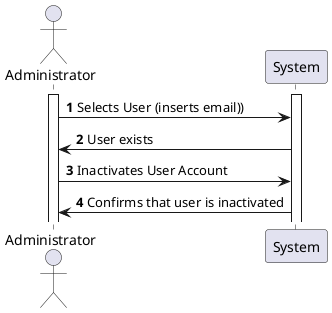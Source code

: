 @startuml
autonumber
actor "Administrator"
participant "System"
activate "Administrator"
activate "System"
"Administrator"->"System" : Selects User (inserts email))
"System" -> "Administrator" : User exists
"Administrator"-> "System" : Inactivates User Account
"System" -> "Administrator" : Confirms that user is inactivated
@enduml